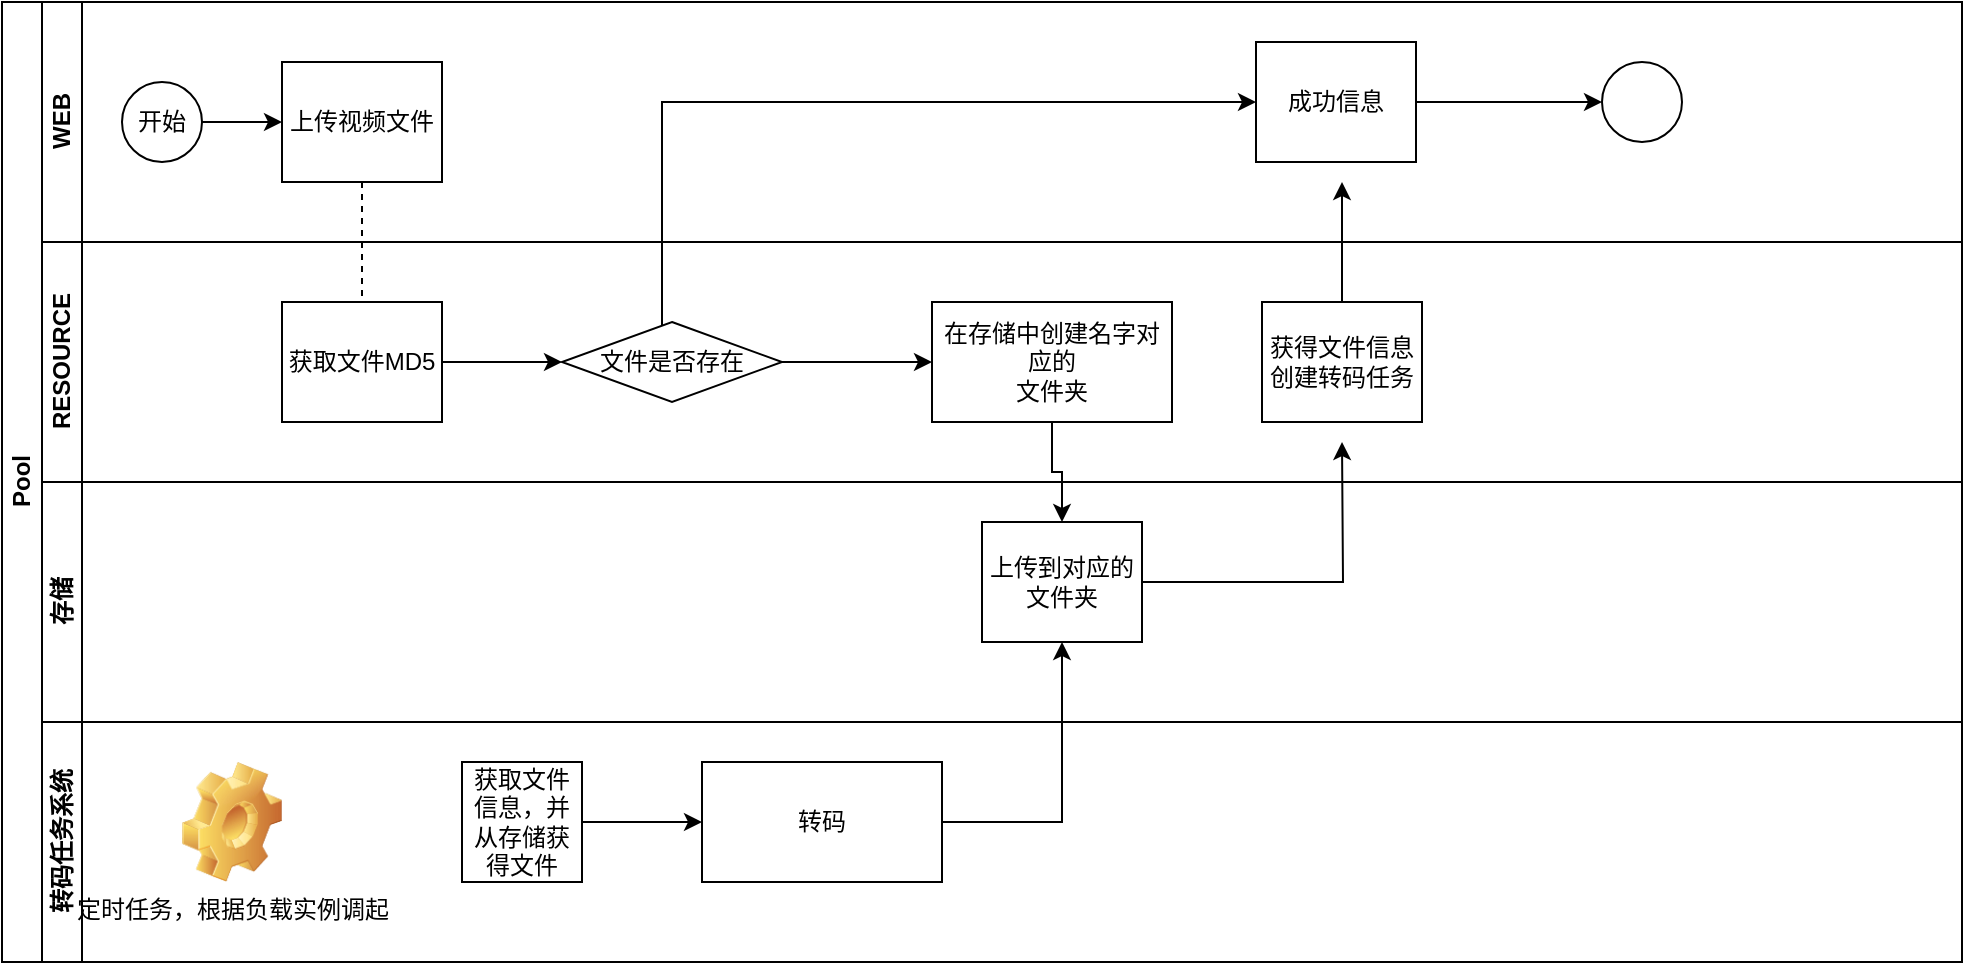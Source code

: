 <mxfile version="21.0.6" type="github">
  <diagram id="prtHgNgQTEPvFCAcTncT" name="Page-1">
    <mxGraphModel dx="1434" dy="796" grid="1" gridSize="10" guides="1" tooltips="1" connect="1" arrows="1" fold="1" page="1" pageScale="1" pageWidth="827" pageHeight="1169" math="0" shadow="0">
      <root>
        <mxCell id="0" />
        <mxCell id="1" parent="0" />
        <mxCell id="dNxyNK7c78bLwvsdeMH5-19" value="Pool" style="swimlane;html=1;childLayout=stackLayout;resizeParent=1;resizeParentMax=0;horizontal=0;startSize=20;horizontalStack=0;" parent="1" vertex="1">
          <mxGeometry x="120" y="120" width="980" height="480" as="geometry">
            <mxRectangle x="120" y="120" width="40" height="60" as="alternateBounds" />
          </mxGeometry>
        </mxCell>
        <mxCell id="dNxyNK7c78bLwvsdeMH5-27" value="" style="edgeStyle=orthogonalEdgeStyle;rounded=0;orthogonalLoop=1;jettySize=auto;html=1;dashed=1;endArrow=none;endFill=0;" parent="dNxyNK7c78bLwvsdeMH5-19" source="dNxyNK7c78bLwvsdeMH5-24" target="dNxyNK7c78bLwvsdeMH5-26" edge="1">
          <mxGeometry relative="1" as="geometry" />
        </mxCell>
        <mxCell id="dNxyNK7c78bLwvsdeMH5-20" value="WEB" style="swimlane;html=1;startSize=20;horizontal=0;" parent="dNxyNK7c78bLwvsdeMH5-19" vertex="1">
          <mxGeometry x="20" width="960" height="120" as="geometry" />
        </mxCell>
        <mxCell id="dNxyNK7c78bLwvsdeMH5-25" value="" style="edgeStyle=orthogonalEdgeStyle;rounded=0;orthogonalLoop=1;jettySize=auto;html=1;" parent="dNxyNK7c78bLwvsdeMH5-20" source="dNxyNK7c78bLwvsdeMH5-23" target="dNxyNK7c78bLwvsdeMH5-24" edge="1">
          <mxGeometry relative="1" as="geometry" />
        </mxCell>
        <mxCell id="dNxyNK7c78bLwvsdeMH5-23" value="开始" style="ellipse;whiteSpace=wrap;html=1;" parent="dNxyNK7c78bLwvsdeMH5-20" vertex="1">
          <mxGeometry x="40" y="40" width="40" height="40" as="geometry" />
        </mxCell>
        <mxCell id="dNxyNK7c78bLwvsdeMH5-24" value="上传视频文件" style="rounded=0;whiteSpace=wrap;html=1;fontFamily=Helvetica;fontSize=12;fontColor=#000000;align=center;" parent="dNxyNK7c78bLwvsdeMH5-20" vertex="1">
          <mxGeometry x="120" y="30" width="80" height="60" as="geometry" />
        </mxCell>
        <mxCell id="DOJp8TKfMdWSj9f9S-v8-34" style="edgeStyle=orthogonalEdgeStyle;rounded=0;orthogonalLoop=1;jettySize=auto;html=1;exitX=1;exitY=0.5;exitDx=0;exitDy=0;entryX=0;entryY=0.5;entryDx=0;entryDy=0;" edge="1" parent="dNxyNK7c78bLwvsdeMH5-20" source="dNxyNK7c78bLwvsdeMH5-30" target="dNxyNK7c78bLwvsdeMH5-32">
          <mxGeometry relative="1" as="geometry" />
        </mxCell>
        <mxCell id="dNxyNK7c78bLwvsdeMH5-30" value="成功信息" style="rounded=0;whiteSpace=wrap;html=1;fontFamily=Helvetica;fontSize=12;fontColor=#000000;align=center;" parent="dNxyNK7c78bLwvsdeMH5-20" vertex="1">
          <mxGeometry x="607" y="20" width="80" height="60" as="geometry" />
        </mxCell>
        <mxCell id="dNxyNK7c78bLwvsdeMH5-32" value="" style="ellipse;whiteSpace=wrap;html=1;" parent="dNxyNK7c78bLwvsdeMH5-20" vertex="1">
          <mxGeometry x="780" y="30" width="40" height="40" as="geometry" />
        </mxCell>
        <mxCell id="dNxyNK7c78bLwvsdeMH5-21" value="RESOURCE" style="swimlane;html=1;startSize=20;horizontal=0;" parent="dNxyNK7c78bLwvsdeMH5-19" vertex="1">
          <mxGeometry x="20" y="120" width="960" height="120" as="geometry" />
        </mxCell>
        <mxCell id="dNxyNK7c78bLwvsdeMH5-29" value="" style="edgeStyle=orthogonalEdgeStyle;rounded=0;orthogonalLoop=1;jettySize=auto;html=1;endArrow=classic;endFill=1;" parent="dNxyNK7c78bLwvsdeMH5-21" source="dNxyNK7c78bLwvsdeMH5-26" target="dNxyNK7c78bLwvsdeMH5-28" edge="1">
          <mxGeometry relative="1" as="geometry" />
        </mxCell>
        <mxCell id="dNxyNK7c78bLwvsdeMH5-26" value="获取文件MD5" style="rounded=0;whiteSpace=wrap;html=1;fontFamily=Helvetica;fontSize=12;fontColor=#000000;align=center;" parent="dNxyNK7c78bLwvsdeMH5-21" vertex="1">
          <mxGeometry x="120" y="30" width="80" height="60" as="geometry" />
        </mxCell>
        <object label="" 否="" tooltip="否" id="DOJp8TKfMdWSj9f9S-v8-20">
          <mxCell style="edgeStyle=orthogonalEdgeStyle;rounded=0;orthogonalLoop=1;jettySize=auto;html=1;" edge="1" parent="dNxyNK7c78bLwvsdeMH5-21" source="dNxyNK7c78bLwvsdeMH5-28" target="DOJp8TKfMdWSj9f9S-v8-19">
            <mxGeometry relative="1" as="geometry">
              <Array as="points">
                <mxPoint x="390" y="60" />
                <mxPoint x="390" y="60" />
              </Array>
            </mxGeometry>
          </mxCell>
        </object>
        <mxCell id="dNxyNK7c78bLwvsdeMH5-28" value="文件是否存在" style="rhombus;whiteSpace=wrap;html=1;fontFamily=Helvetica;fontSize=12;fontColor=#000000;align=center;" parent="dNxyNK7c78bLwvsdeMH5-21" vertex="1">
          <mxGeometry x="260" y="40" width="110" height="40" as="geometry" />
        </mxCell>
        <mxCell id="DOJp8TKfMdWSj9f9S-v8-19" value="在存储中创建名字对应的&lt;br&gt;文件夹" style="whiteSpace=wrap;html=1;fontColor=#000000;" vertex="1" parent="dNxyNK7c78bLwvsdeMH5-21">
          <mxGeometry x="445" y="30" width="120" height="60" as="geometry" />
        </mxCell>
        <mxCell id="DOJp8TKfMdWSj9f9S-v8-32" style="edgeStyle=orthogonalEdgeStyle;rounded=0;orthogonalLoop=1;jettySize=auto;html=1;" edge="1" parent="dNxyNK7c78bLwvsdeMH5-21" source="DOJp8TKfMdWSj9f9S-v8-23">
          <mxGeometry relative="1" as="geometry">
            <mxPoint x="650" y="-30" as="targetPoint" />
          </mxGeometry>
        </mxCell>
        <mxCell id="DOJp8TKfMdWSj9f9S-v8-23" value="获得文件信息创建转码任务" style="rounded=0;whiteSpace=wrap;html=1;fontFamily=Helvetica;fontSize=12;fontColor=#000000;align=center;" vertex="1" parent="dNxyNK7c78bLwvsdeMH5-21">
          <mxGeometry x="610" y="30" width="80" height="60" as="geometry" />
        </mxCell>
        <mxCell id="DOJp8TKfMdWSj9f9S-v8-27" value="存储" style="swimlane;html=1;startSize=20;horizontal=0;" vertex="1" parent="dNxyNK7c78bLwvsdeMH5-19">
          <mxGeometry x="20" y="240" width="960" height="120" as="geometry" />
        </mxCell>
        <mxCell id="DOJp8TKfMdWSj9f9S-v8-28" style="edgeStyle=orthogonalEdgeStyle;rounded=0;orthogonalLoop=1;jettySize=auto;html=1;" edge="1" parent="DOJp8TKfMdWSj9f9S-v8-27" source="DOJp8TKfMdWSj9f9S-v8-29">
          <mxGeometry relative="1" as="geometry">
            <mxPoint x="650" y="-20" as="targetPoint" />
          </mxGeometry>
        </mxCell>
        <mxCell id="DOJp8TKfMdWSj9f9S-v8-29" value="上传到对应的文件夹" style="rounded=0;whiteSpace=wrap;html=1;fontFamily=Helvetica;fontSize=12;fontColor=#000000;align=center;" vertex="1" parent="DOJp8TKfMdWSj9f9S-v8-27">
          <mxGeometry x="470" y="20" width="80" height="60" as="geometry" />
        </mxCell>
        <mxCell id="DOJp8TKfMdWSj9f9S-v8-5" value="转码任务系统" style="swimlane;html=1;startSize=20;horizontal=0;" vertex="1" parent="dNxyNK7c78bLwvsdeMH5-19">
          <mxGeometry x="20" y="360" width="960" height="120" as="geometry" />
        </mxCell>
        <mxCell id="DOJp8TKfMdWSj9f9S-v8-37" value="" style="edgeStyle=orthogonalEdgeStyle;rounded=0;orthogonalLoop=1;jettySize=auto;html=1;" edge="1" parent="DOJp8TKfMdWSj9f9S-v8-5" source="DOJp8TKfMdWSj9f9S-v8-7" target="DOJp8TKfMdWSj9f9S-v8-36">
          <mxGeometry relative="1" as="geometry" />
        </mxCell>
        <mxCell id="DOJp8TKfMdWSj9f9S-v8-7" value="获取文件信息，并从存储获得文件" style="rounded=0;whiteSpace=wrap;html=1;fontFamily=Helvetica;fontSize=12;fontColor=#000000;align=center;" vertex="1" parent="DOJp8TKfMdWSj9f9S-v8-5">
          <mxGeometry x="210" y="20" width="60" height="60" as="geometry" />
        </mxCell>
        <mxCell id="DOJp8TKfMdWSj9f9S-v8-35" value="定时任务，根据负载实例调起" style="shape=image;html=1;verticalLabelPosition=bottom;verticalAlign=top;imageAspect=0;image=img/clipart/Gear_128x128.png" vertex="1" parent="DOJp8TKfMdWSj9f9S-v8-5">
          <mxGeometry x="70" y="20" width="50" height="60" as="geometry" />
        </mxCell>
        <mxCell id="DOJp8TKfMdWSj9f9S-v8-36" value="转码" style="whiteSpace=wrap;html=1;fontColor=#000000;rounded=0;" vertex="1" parent="DOJp8TKfMdWSj9f9S-v8-5">
          <mxGeometry x="330" y="20" width="120" height="60" as="geometry" />
        </mxCell>
        <mxCell id="DOJp8TKfMdWSj9f9S-v8-30" style="edgeStyle=orthogonalEdgeStyle;rounded=0;orthogonalLoop=1;jettySize=auto;html=1;" edge="1" parent="dNxyNK7c78bLwvsdeMH5-19" source="DOJp8TKfMdWSj9f9S-v8-19" target="DOJp8TKfMdWSj9f9S-v8-29">
          <mxGeometry relative="1" as="geometry" />
        </mxCell>
        <mxCell id="DOJp8TKfMdWSj9f9S-v8-33" style="edgeStyle=orthogonalEdgeStyle;rounded=0;orthogonalLoop=1;jettySize=auto;html=1;entryX=0;entryY=0.5;entryDx=0;entryDy=0;" edge="1" parent="dNxyNK7c78bLwvsdeMH5-19" source="dNxyNK7c78bLwvsdeMH5-28" target="dNxyNK7c78bLwvsdeMH5-30">
          <mxGeometry relative="1" as="geometry">
            <Array as="points">
              <mxPoint x="330" y="50" />
            </Array>
          </mxGeometry>
        </mxCell>
        <mxCell id="DOJp8TKfMdWSj9f9S-v8-38" style="edgeStyle=orthogonalEdgeStyle;rounded=0;orthogonalLoop=1;jettySize=auto;html=1;" edge="1" parent="dNxyNK7c78bLwvsdeMH5-19" source="DOJp8TKfMdWSj9f9S-v8-36" target="DOJp8TKfMdWSj9f9S-v8-29">
          <mxGeometry relative="1" as="geometry" />
        </mxCell>
      </root>
    </mxGraphModel>
  </diagram>
</mxfile>
